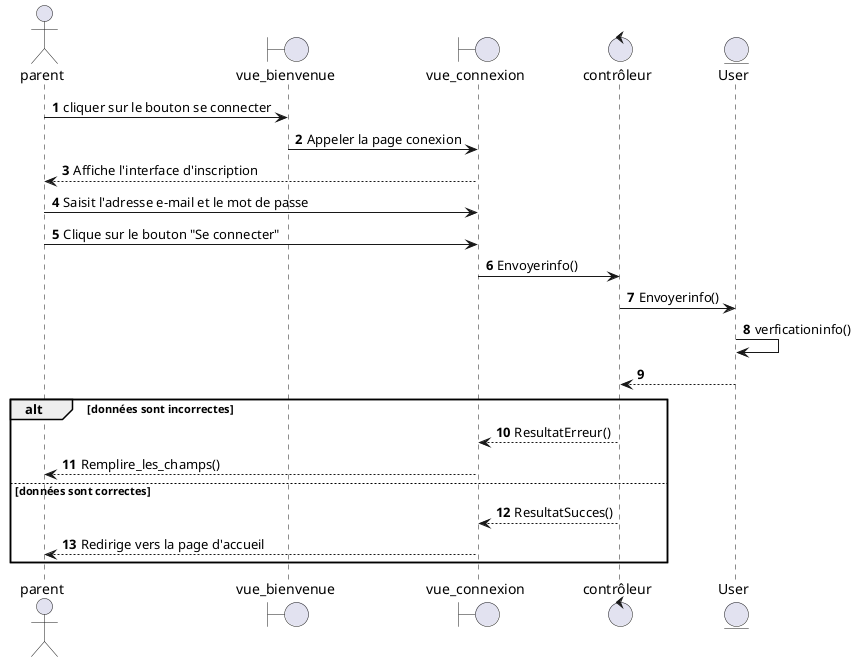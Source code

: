 

@startuml
autonumber 
actor parent as User
boundary "vue_bienvenue" as View_b

boundary "vue_connexion" as View
control "contrôleur" as Controller
entity      User as model


User -> View_b: cliquer sur le bouton se connecter
View_b ->View:Appeler la page conexion
View --> User  : Affiche l'interface d'inscription 
User -> View : Saisit l'adresse e-mail et le mot de passe
User -> View : Clique sur le bouton "Se connecter"
View -> Controller  : Envoyerinfo()
Controller -> model: Envoyerinfo()
model-> model: verficationinfo()

model--> Controller :   
alt  données sont incorrectes
      Controller --> View : ResultatErreur()
      View-->User  : Remplire_les_champs()
else  données sont correctes
       Controller --> View : ResultatSucces()
       View --> User : Redirige vers la page d'accueil
end
@enduml